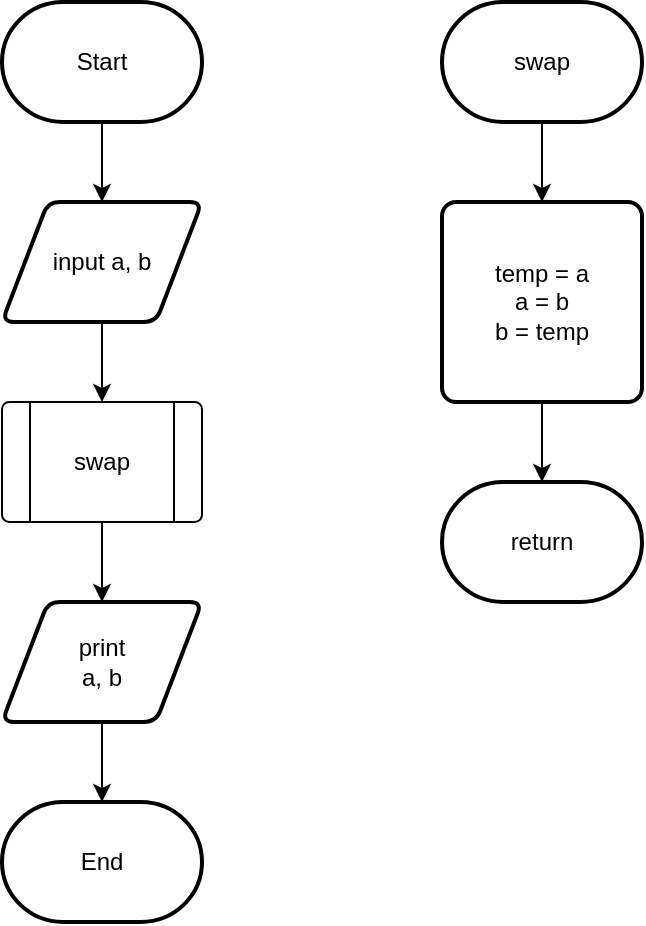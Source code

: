 <mxfile version="21.2.3" type="device">
  <diagram name="Page-1" id="qpa4ythTmkGnN0hlQlPB">
    <mxGraphModel dx="393" dy="644" grid="1" gridSize="10" guides="1" tooltips="1" connect="1" arrows="1" fold="1" page="1" pageScale="1" pageWidth="1200" pageHeight="1600" math="0" shadow="0">
      <root>
        <mxCell id="0" />
        <mxCell id="1" parent="0" />
        <mxCell id="SJl9S5k6pzfphBeWM_fD-53" value="" style="edgeStyle=orthogonalEdgeStyle;rounded=0;orthogonalLoop=1;jettySize=auto;html=1;" edge="1" parent="1" source="SJl9S5k6pzfphBeWM_fD-1" target="SJl9S5k6pzfphBeWM_fD-45">
          <mxGeometry relative="1" as="geometry" />
        </mxCell>
        <mxCell id="SJl9S5k6pzfphBeWM_fD-1" value="Start" style="strokeWidth=2;html=1;shape=mxgraph.flowchart.terminator;whiteSpace=wrap;" vertex="1" parent="1">
          <mxGeometry x="110" y="40" width="100" height="60" as="geometry" />
        </mxCell>
        <mxCell id="SJl9S5k6pzfphBeWM_fD-29" value="End" style="strokeWidth=2;html=1;shape=mxgraph.flowchart.terminator;whiteSpace=wrap;" vertex="1" parent="1">
          <mxGeometry x="110" y="440" width="100" height="60" as="geometry" />
        </mxCell>
        <mxCell id="SJl9S5k6pzfphBeWM_fD-54" value="" style="edgeStyle=orthogonalEdgeStyle;rounded=0;orthogonalLoop=1;jettySize=auto;html=1;" edge="1" parent="1" source="SJl9S5k6pzfphBeWM_fD-45" target="SJl9S5k6pzfphBeWM_fD-46">
          <mxGeometry relative="1" as="geometry" />
        </mxCell>
        <mxCell id="SJl9S5k6pzfphBeWM_fD-45" value="input a, b" style="shape=parallelogram;html=1;strokeWidth=2;perimeter=parallelogramPerimeter;whiteSpace=wrap;rounded=1;arcSize=12;size=0.23;" vertex="1" parent="1">
          <mxGeometry x="110" y="140" width="100" height="60" as="geometry" />
        </mxCell>
        <mxCell id="SJl9S5k6pzfphBeWM_fD-55" value="" style="edgeStyle=orthogonalEdgeStyle;rounded=0;orthogonalLoop=1;jettySize=auto;html=1;" edge="1" parent="1" source="SJl9S5k6pzfphBeWM_fD-46" target="SJl9S5k6pzfphBeWM_fD-52">
          <mxGeometry relative="1" as="geometry" />
        </mxCell>
        <mxCell id="SJl9S5k6pzfphBeWM_fD-46" value="swap" style="verticalLabelPosition=middle;verticalAlign=middle;html=1;shape=process;whiteSpace=wrap;rounded=1;size=0.14;arcSize=6;labelPosition=center;align=center;" vertex="1" parent="1">
          <mxGeometry x="110" y="240" width="100" height="60" as="geometry" />
        </mxCell>
        <mxCell id="SJl9S5k6pzfphBeWM_fD-50" value="" style="edgeStyle=orthogonalEdgeStyle;rounded=0;orthogonalLoop=1;jettySize=auto;html=1;" edge="1" parent="1" source="SJl9S5k6pzfphBeWM_fD-47" target="SJl9S5k6pzfphBeWM_fD-48">
          <mxGeometry relative="1" as="geometry" />
        </mxCell>
        <mxCell id="SJl9S5k6pzfphBeWM_fD-47" value="swap" style="strokeWidth=2;html=1;shape=mxgraph.flowchart.terminator;whiteSpace=wrap;" vertex="1" parent="1">
          <mxGeometry x="330" y="40" width="100" height="60" as="geometry" />
        </mxCell>
        <mxCell id="SJl9S5k6pzfphBeWM_fD-51" value="" style="edgeStyle=orthogonalEdgeStyle;rounded=0;orthogonalLoop=1;jettySize=auto;html=1;" edge="1" parent="1" source="SJl9S5k6pzfphBeWM_fD-48" target="SJl9S5k6pzfphBeWM_fD-49">
          <mxGeometry relative="1" as="geometry" />
        </mxCell>
        <mxCell id="SJl9S5k6pzfphBeWM_fD-48" value="&lt;div&gt;temp = a&lt;/div&gt;&lt;div&gt;a = b&lt;/div&gt;&lt;div&gt;b = temp&lt;br&gt;&lt;/div&gt;" style="rounded=1;whiteSpace=wrap;html=1;absoluteArcSize=1;arcSize=14;strokeWidth=2;" vertex="1" parent="1">
          <mxGeometry x="330" y="140" width="100" height="100" as="geometry" />
        </mxCell>
        <mxCell id="SJl9S5k6pzfphBeWM_fD-49" value="return" style="strokeWidth=2;html=1;shape=mxgraph.flowchart.terminator;whiteSpace=wrap;" vertex="1" parent="1">
          <mxGeometry x="330" y="280" width="100" height="60" as="geometry" />
        </mxCell>
        <mxCell id="SJl9S5k6pzfphBeWM_fD-56" value="" style="edgeStyle=orthogonalEdgeStyle;rounded=0;orthogonalLoop=1;jettySize=auto;html=1;" edge="1" parent="1" source="SJl9S5k6pzfphBeWM_fD-52" target="SJl9S5k6pzfphBeWM_fD-29">
          <mxGeometry relative="1" as="geometry" />
        </mxCell>
        <mxCell id="SJl9S5k6pzfphBeWM_fD-52" value="&lt;div&gt;print&lt;/div&gt;&lt;div&gt;a, b&lt;br&gt;&lt;/div&gt;" style="shape=parallelogram;html=1;strokeWidth=2;perimeter=parallelogramPerimeter;whiteSpace=wrap;rounded=1;arcSize=12;size=0.23;" vertex="1" parent="1">
          <mxGeometry x="110" y="340" width="100" height="60" as="geometry" />
        </mxCell>
      </root>
    </mxGraphModel>
  </diagram>
</mxfile>
